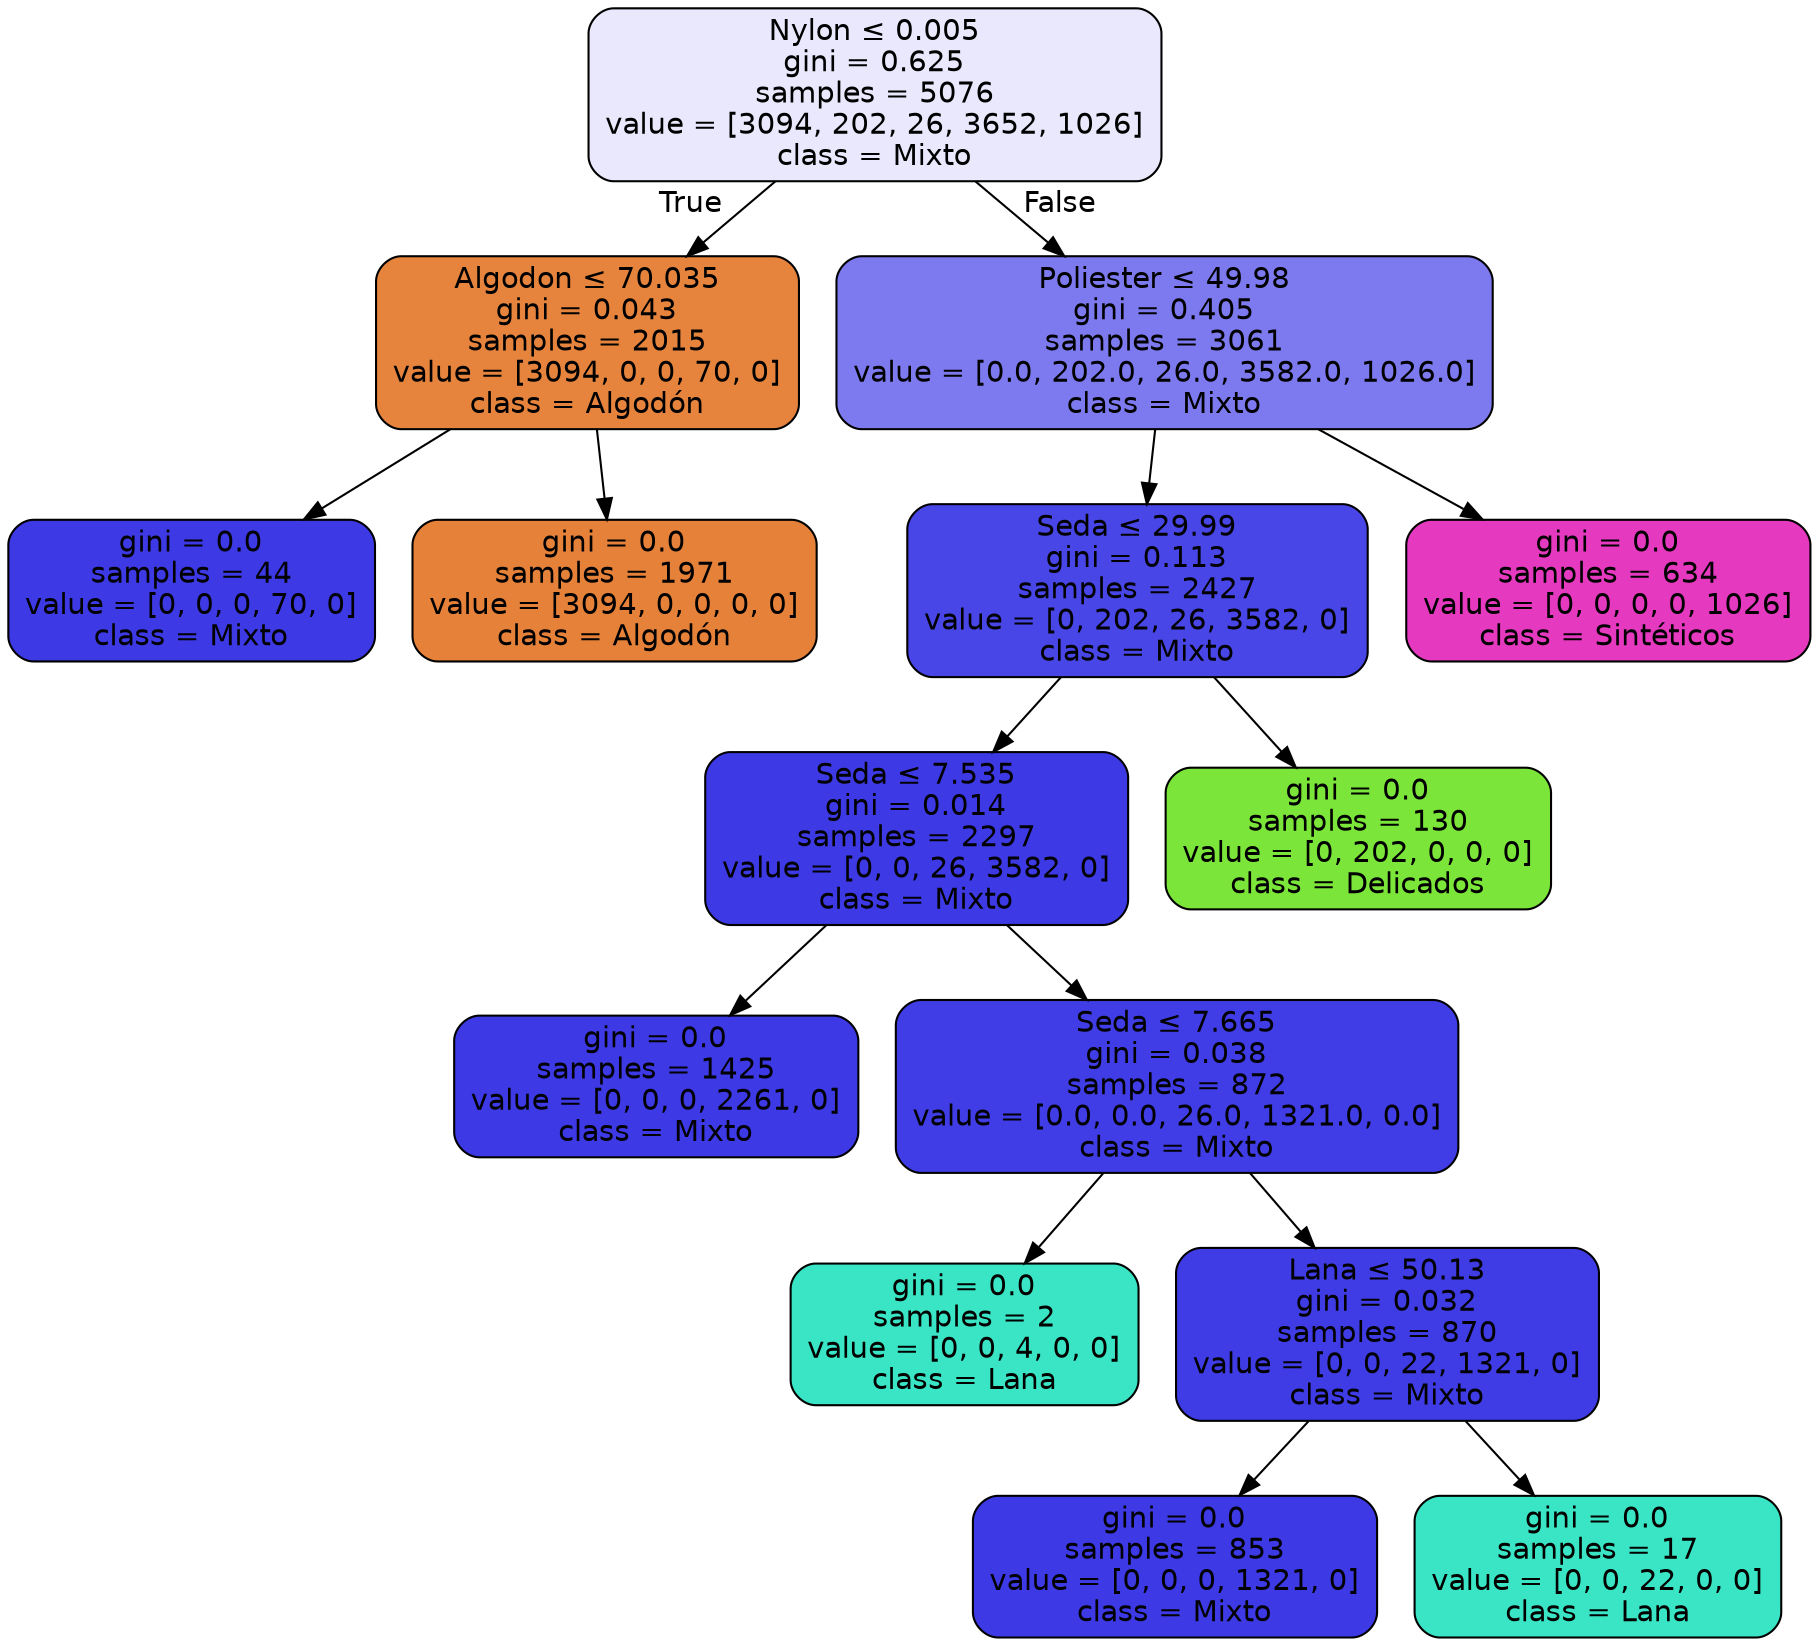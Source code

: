 digraph Tree {
node [shape=box, style="filled, rounded", color="black", fontname="helvetica"] ;
edge [fontname="helvetica"] ;
0 [label=<Nylon &le; 0.005<br/>gini = 0.625<br/>samples = 5076<br/>value = [3094, 202, 26, 3652, 1026]<br/>class = Mixto>, fillcolor="#e9e8fc"] ;
1 [label=<Algodon &le; 70.035<br/>gini = 0.043<br/>samples = 2015<br/>value = [3094, 0, 0, 70, 0]<br/>class = Algodón>, fillcolor="#e6843d"] ;
0 -> 1 [labeldistance=2.5, labelangle=45, headlabel="True"] ;
2 [label=<gini = 0.0<br/>samples = 44<br/>value = [0, 0, 0, 70, 0]<br/>class = Mixto>, fillcolor="#3c39e5"] ;
1 -> 2 ;
3 [label=<gini = 0.0<br/>samples = 1971<br/>value = [3094, 0, 0, 0, 0]<br/>class = Algodón>, fillcolor="#e58139"] ;
1 -> 3 ;
4 [label=<Poliester &le; 49.98<br/>gini = 0.405<br/>samples = 3061<br/>value = [0.0, 202.0, 26.0, 3582.0, 1026.0]<br/>class = Mixto>, fillcolor="#7c7aee"] ;
0 -> 4 [labeldistance=2.5, labelangle=-45, headlabel="False"] ;
5 [label=<Seda &le; 29.99<br/>gini = 0.113<br/>samples = 2427<br/>value = [0, 202, 26, 3582, 0]<br/>class = Mixto>, fillcolor="#4846e7"] ;
4 -> 5 ;
6 [label=<Seda &le; 7.535<br/>gini = 0.014<br/>samples = 2297<br/>value = [0, 0, 26, 3582, 0]<br/>class = Mixto>, fillcolor="#3d3ae5"] ;
5 -> 6 ;
7 [label=<gini = 0.0<br/>samples = 1425<br/>value = [0, 0, 0, 2261, 0]<br/>class = Mixto>, fillcolor="#3c39e5"] ;
6 -> 7 ;
8 [label=<Seda &le; 7.665<br/>gini = 0.038<br/>samples = 872<br/>value = [0.0, 0.0, 26.0, 1321.0, 0.0]<br/>class = Mixto>, fillcolor="#403de6"] ;
6 -> 8 ;
9 [label=<gini = 0.0<br/>samples = 2<br/>value = [0, 0, 4, 0, 0]<br/>class = Lana>, fillcolor="#39e5c5"] ;
8 -> 9 ;
10 [label=<Lana &le; 50.13<br/>gini = 0.032<br/>samples = 870<br/>value = [0, 0, 22, 1321, 0]<br/>class = Mixto>, fillcolor="#3f3ce5"] ;
8 -> 10 ;
11 [label=<gini = 0.0<br/>samples = 853<br/>value = [0, 0, 0, 1321, 0]<br/>class = Mixto>, fillcolor="#3c39e5"] ;
10 -> 11 ;
12 [label=<gini = 0.0<br/>samples = 17<br/>value = [0, 0, 22, 0, 0]<br/>class = Lana>, fillcolor="#39e5c5"] ;
10 -> 12 ;
13 [label=<gini = 0.0<br/>samples = 130<br/>value = [0, 202, 0, 0, 0]<br/>class = Delicados>, fillcolor="#7be539"] ;
5 -> 13 ;
14 [label=<gini = 0.0<br/>samples = 634<br/>value = [0, 0, 0, 0, 1026]<br/>class = Sintéticos>, fillcolor="#e539c0"] ;
4 -> 14 ;
}
